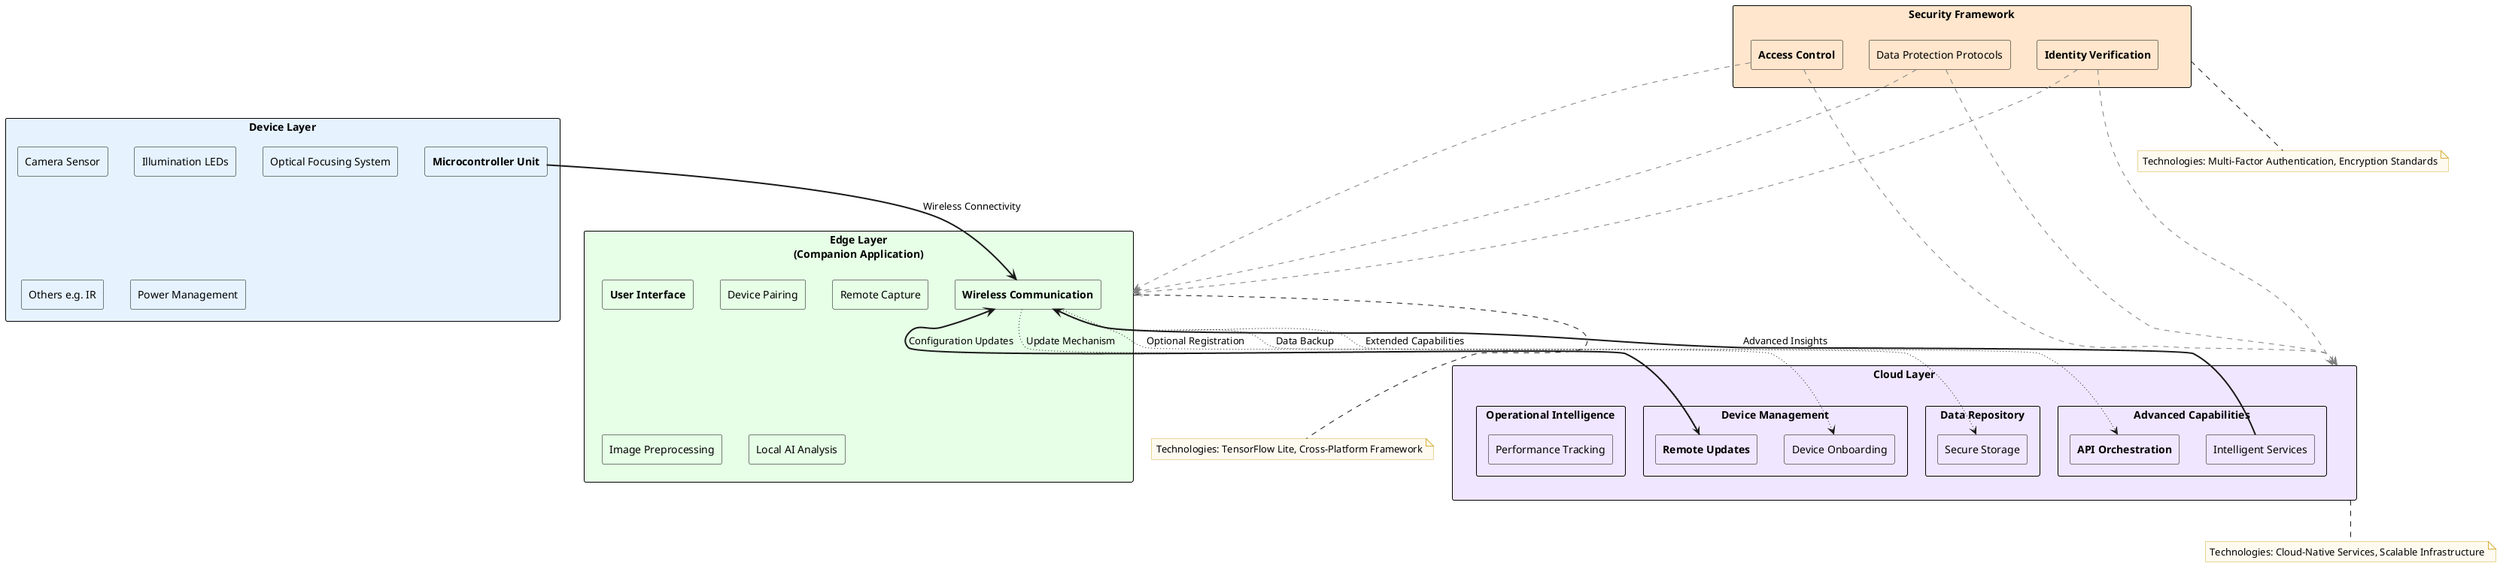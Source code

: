 @startuml
skinparam rectangle {
    BorderColor Black
    BackgroundColor White
    ArrowColor Black
}

skinparam note {
    BackgroundColor #FFFAF0
    BorderColor #D4AF37
}

rectangle "Device Layer" as DeviceLayer #E6F3FF {
    rectangle "Camera Sensor" as A #E6F3FF
    rectangle "Illumination LEDs" as B #E6F3FF
    rectangle "Optical Focusing System" as C #E6F3FF
    rectangle "Others e.g. IR" as D #E6F3FF
    rectangle "<b>Microcontroller Unit</b>" as E #E6F3FF
    rectangle "Power Management" as F #E6F3FF
}

rectangle "Edge Layer\n(Companion Application)" as EdgeLayer #E6FFE6 {
    rectangle "<b>User Interface</b>" as G #E6FFE6
    rectangle "Device Pairing" as H #E6FFE6
    rectangle "<b>Wireless Communication</b>" as I #E6FFE6
    rectangle "Remote Capture" as J #E6FFE6
    rectangle "Image Preprocessing" as K #E6FFE6
    rectangle "Local AI Analysis" as L #E6FFE6
}

rectangle "Cloud Layer" as CloudLayer #F0E6FF {
    rectangle "Device Management" #F0E6FF {
        rectangle "Device Onboarding" as M #F0E6FF
        rectangle "<b>Remote Updates</b>" as N #F0E6FF
    }
    rectangle "Data Repository" #F0E6FF {
        rectangle "Secure Storage" as O #F0E6FF
    }
    rectangle "Advanced Capabilities" #F0E6FF {
        rectangle "<b>API Orchestration</b>" as P #F0E6FF
        rectangle "Intelligent Services" as Q #F0E6FF
    }
    rectangle "Operational Intelligence" #F0E6FF {
        rectangle "Performance Tracking" as R #F0E6FF
    }
}

rectangle "Security Framework" as SecurityLayer #FFE6CC {
    rectangle "<b>Identity Verification</b>" as S #FFE6CC
    rectangle "<b>Access Control</b>" as T #FFE6CC
    rectangle "Data Protection Protocols" as U #FFE6CC
}

E -[bold]-> I : Wireless Connectivity
I -[dotted]-> M : Optional Registration
I -[dotted]-> N : Update Mechanism
I -[dotted]-> O : Data Backup
I -[dotted]-> P : Extended Capabilities

N -[bold]-> I : Configuration Updates
Q -[bold]-> I : Advanced Insights

S .[#gray]..> EdgeLayer
S .[#gray]..> CloudLayer
T .[#gray]..> EdgeLayer
T .[#gray]..> CloudLayer
U .[#gray]..> EdgeLayer
U .[#gray]..> CloudLayer

note bottom of EdgeLayer
  Technologies: TensorFlow Lite, Cross-Platform Framework
end note

note bottom of CloudLayer
  Technologies: Cloud-Native Services, Scalable Infrastructure
end note

note bottom of SecurityLayer
  Technologies: Multi-Factor Authentication, Encryption Standards
end note

@enduml
